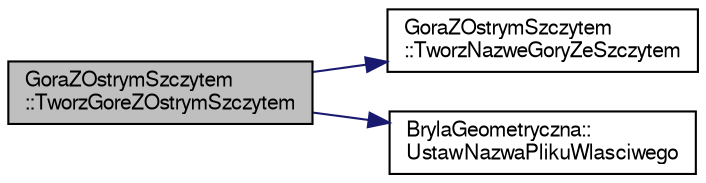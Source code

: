 digraph "GoraZOstrymSzczytem::TworzGoreZOstrymSzczytem"
{
 // LATEX_PDF_SIZE
  edge [fontname="FreeSans",fontsize="10",labelfontname="FreeSans",labelfontsize="10"];
  node [fontname="FreeSans",fontsize="10",shape=record];
  rankdir="LR";
  Node1 [label="GoraZOstrymSzczytem\l::TworzGoreZOstrymSzczytem",height=0.2,width=0.4,color="black", fillcolor="grey75", style="filled", fontcolor="black",tooltip="Metoda tworzaca odpowiedni plik wynikowy."];
  Node1 -> Node2 [color="midnightblue",fontsize="10",style="solid",fontname="FreeSans"];
  Node2 [label="GoraZOstrymSzczytem\l::TworzNazweGoryZeSzczytem",height=0.2,width=0.4,color="black", fillcolor="white", style="filled",URL="$a00138.html#a1a8b40155664055a6e6c167907c965b2",tooltip="Metody tworzace zestawy plikow."];
  Node1 -> Node3 [color="midnightblue",fontsize="10",style="solid",fontname="FreeSans"];
  Node3 [label="BrylaGeometryczna::\lUstawNazwaPlikuWlasciwego",height=0.2,width=0.4,color="black", fillcolor="white", style="filled",URL="$a00126.html#acc96bfdcd122da809e00ce225f5c5238",tooltip="Metoda Ustawiajaca Nazwe Pliku Docelowego."];
}
